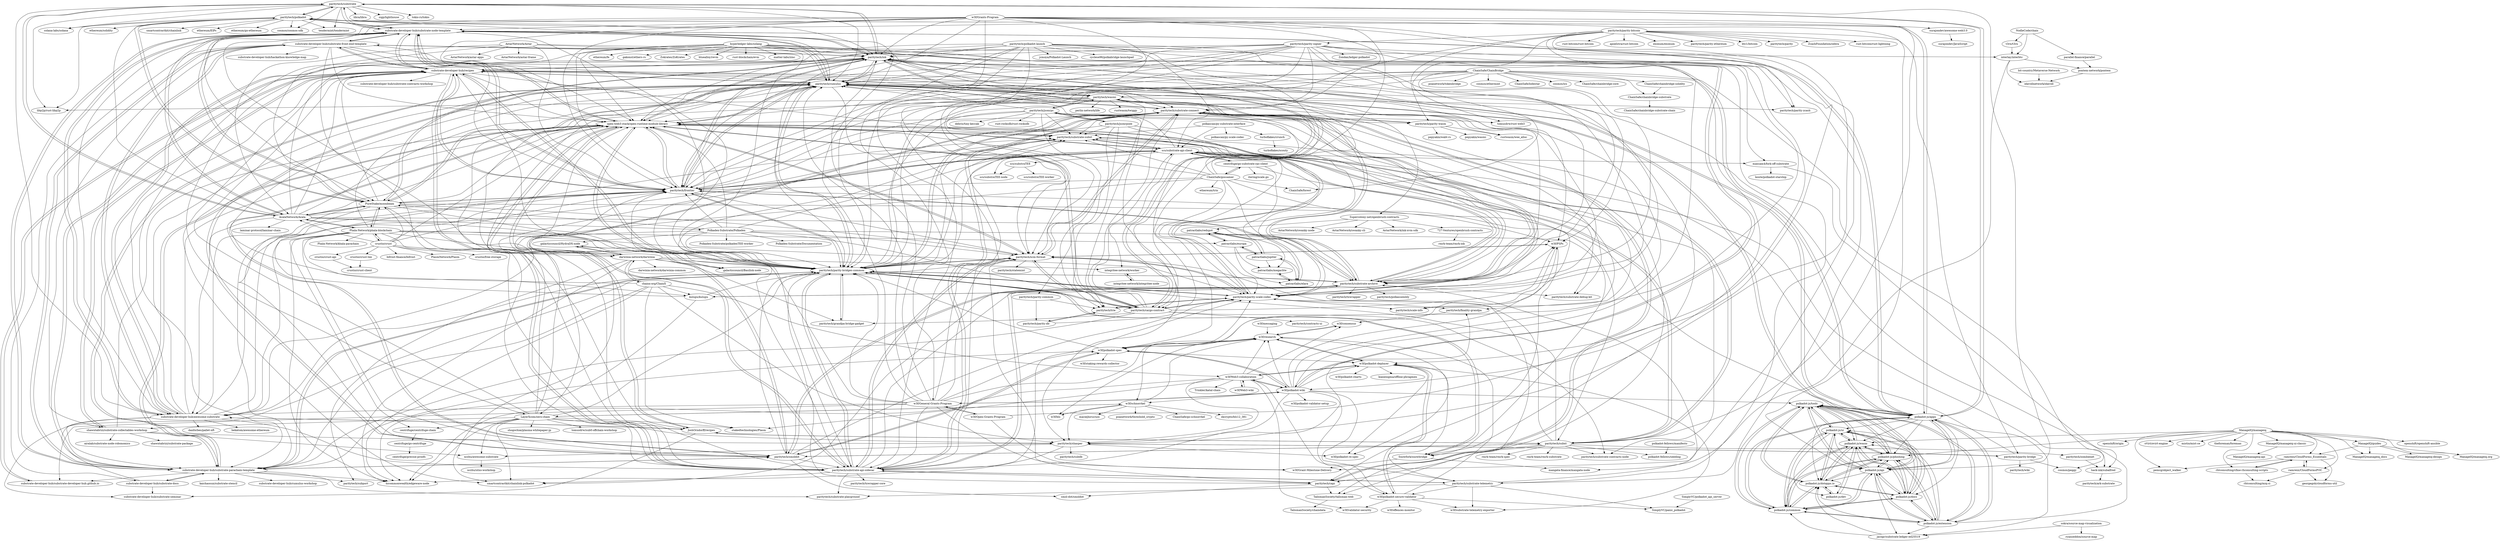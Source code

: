 digraph G {
"paritytech/substrate" -> "paritytech/polkadot"
"paritytech/substrate" -> "substrate-developer-hub/substrate-node-template"
"paritytech/substrate" -> "paritytech/ink"
"paritytech/substrate" -> "polkadot-js/apps"
"paritytech/substrate" -> "paritytech/cumulus"
"paritytech/substrate" -> "libp2p/rust-libp2p" ["e"=1]
"paritytech/substrate" -> "solana-labs/solana" ["e"=1]
"paritytech/substrate" -> "cosmos/cosmos-sdk" ["e"=1]
"paritytech/substrate" -> "tendermint/tendermint" ["e"=1]
"paritytech/substrate" -> "polkadot-js/api"
"paritytech/substrate" -> "substrate-developer-hub/awesome-substrate"
"paritytech/substrate" -> "libra/libra" ["e"=1]
"paritytech/substrate" -> "sigp/lighthouse" ["e"=1]
"paritytech/substrate" -> "tokio-rs/tokio" ["e"=1]
"paritytech/substrate" -> "AcalaNetwork/Acala"
"parallel-finance/parallel" -> "pontem-network/pontem"
"crustio/crust" -> "crustio/free-storage"
"crustio/crust" -> "crustio/crust-tee"
"crustio/crust" -> "Phala-Network/phala-blockchain"
"crustio/crust" -> "crustio/crust-api"
"crustio/crust" -> "PureStake/moonbeam"
"crustio/crust" -> "bifrost-finance/bifrost" ["e"=1]
"crustio/crust" -> "paritytech/frontier"
"crustio/crust" -> "open-web3-stack/open-runtime-module-library"
"crustio/crust" -> "darwinia-network/darwinia"
"crustio/crust" -> "PlasmNetwork/Plasm"
"crustio/crust" -> "AcalaNetwork/Acala"
"hyperledger-labs/solang" -> "rust-blockchain/evm" ["e"=1]
"hyperledger-labs/solang" -> "paritytech/frontier"
"hyperledger-labs/solang" -> "paritytech/cumulus"
"hyperledger-labs/solang" -> "paritytech/ink"
"hyperledger-labs/solang" -> "paritytech/parity-bridges-common"
"hyperledger-labs/solang" -> "LayerXcom/zero-chain"
"hyperledger-labs/solang" -> "matter-labs/zinc" ["e"=1]
"hyperledger-labs/solang" -> "ethereum/fe" ["e"=1]
"hyperledger-labs/solang" -> "paritytech/substrate-archive"
"hyperledger-labs/solang" -> "gakonst/ethers-rs" ["e"=1]
"hyperledger-labs/solang" -> "Zokrates/ZoKrates" ["e"=1]
"hyperledger-labs/solang" -> "bluealloy/revm" ["e"=1]
"hyperledger-labs/solang" -> "paritytech/parity-scale-codec"
"hyperledger-labs/solang" -> "open-web3-stack/open-runtime-module-library"
"hyperledger-labs/solang" -> "paritytech/wasmi"
"paritytech/wasmi" -> "paritytech/parity-wasm"
"paritytech/wasmi" -> "paritytech/ink"
"paritytech/wasmi" -> "paritytech/cumulus"
"paritytech/wasmi" -> "paritytech/jsonrpc"
"paritytech/wasmi" -> "paritytech/parity-zcash"
"paritytech/wasmi" -> "paritytech/parity-scale-codec"
"paritytech/wasmi" -> "rustwasm/wee_alloc" ["e"=1]
"paritytech/wasmi" -> "perlin-network/life" ["e"=1]
"paritytech/wasmi" -> "paritytech/substrate-archive"
"paritytech/wasmi" -> "rustwasm/twiggy" ["e"=1]
"paritytech/wasmi" -> "paritytech/frontier"
"paritytech/wasmi" -> "libp2p/rust-libp2p" ["e"=1]
"paritytech/wasmi" -> "paritytech/parity-bridges-common"
"paritytech/wasmi" -> "paritytech/trie"
"paritytech/wasmi" -> "LayerXcom/zero-chain"
"ManageIQ/manageiq" -> "ramrexx/CloudForms_Essentials"
"ManageIQ/manageiq" -> "rhtconsulting/cfme-rhconsulting-scripts"
"ManageIQ/manageiq" -> "ManageIQ/manageiq-ui-classic"
"ManageIQ/manageiq" -> "ManageIQ/guides"
"ManageIQ/manageiq" -> "polkadot-js/wasm"
"ManageIQ/manageiq" -> "ramrexx/CloudFormsPOC"
"ManageIQ/manageiq" -> "ManageIQ/manageiq_docs"
"ManageIQ/manageiq" -> "polkadot-js/phishing"
"ManageIQ/manageiq" -> "openshift/openshift-ansible" ["e"=1]
"ManageIQ/manageiq" -> "ManageIQ/manageiq.org"
"ManageIQ/manageiq" -> "openshift/origin" ["e"=1]
"ManageIQ/manageiq" -> "oVirt/ovirt-engine" ["e"=1]
"ManageIQ/manageiq" -> "mistio/mist-ce" ["e"=1]
"ManageIQ/manageiq" -> "theforeman/foreman" ["e"=1]
"ManageIQ/manageiq" -> "pemcg/object_walker"
"ramrexx/CloudForms_Essentials" -> "rhtconsulting/cfme-rhconsulting-scripts"
"ramrexx/CloudForms_Essentials" -> "ramrexx/CloudFormsPOC"
"ramrexx/CloudForms_Essentials" -> "georgegoh/cloudforms-util"
"ramrexx/CloudForms_Essentials" -> "pemcg/object_walker"
"rhtconsulting/cfme-rhconsulting-scripts" -> "ramrexx/CloudForms_Essentials"
"rhtconsulting/cfme-rhconsulting-scripts" -> "rhtconsulting/miq-ci"
"paritytech/polkadot" -> "paritytech/substrate"
"paritytech/polkadot" -> "solana-labs/solana" ["e"=1]
"paritytech/polkadot" -> "cosmos/cosmos-sdk" ["e"=1]
"paritytech/polkadot" -> "polkadot-js/apps"
"paritytech/polkadot" -> "paritytech/cumulus"
"paritytech/polkadot" -> "paritytech/ink"
"paritytech/polkadot" -> "substrate-developer-hub/substrate-node-template"
"paritytech/polkadot" -> "tendermint/tendermint" ["e"=1]
"paritytech/polkadot" -> "smartcontractkit/chainlink" ["e"=1]
"paritytech/polkadot" -> "PureStake/moonbeam"
"paritytech/polkadot" -> "polkadot-js/api"
"paritytech/polkadot" -> "ethereum/EIPs" ["e"=1]
"paritytech/polkadot" -> "ethereum/go-ethereum" ["e"=1]
"paritytech/polkadot" -> "libp2p/rust-libp2p" ["e"=1]
"paritytech/polkadot" -> "ethereum/solidity" ["e"=1]
"paritytech/parity-common" -> "paritytech/trie"
"paritytech/parity-common" -> "paritytech/parity-db"
"galacticcouncil/HydraDX-node" -> "galacticcouncil/Basilisk-node"
"galacticcouncil/HydraDX-node" -> "darwinia-network/darwinia"
"maxsam4/fork-off-substrate" -> "hack-ink/subalfred"
"maxsam4/fork-off-substrate" -> "koute/polkadot-starship"
"open-web3-stack/open-runtime-module-library" -> "paritytech/frontier"
"open-web3-stack/open-runtime-module-library" -> "paritytech/parity-bridges-common"
"open-web3-stack/open-runtime-module-library" -> "substrate-developer-hub/substrate-parachain-template"
"open-web3-stack/open-runtime-module-library" -> "scs/substrate-api-client"
"open-web3-stack/open-runtime-module-library" -> "paritytech/cumulus"
"open-web3-stack/open-runtime-module-library" -> "paritytech/smoldot"
"open-web3-stack/open-runtime-module-library" -> "paritytech/subxt"
"open-web3-stack/open-runtime-module-library" -> "paritytech/xcm-format"
"open-web3-stack/open-runtime-module-library" -> "paritytech/parity-scale-codec"
"open-web3-stack/open-runtime-module-library" -> "paritytech/ink"
"open-web3-stack/open-runtime-module-library" -> "paritytech/substrate-api-sidecar"
"open-web3-stack/open-runtime-module-library" -> "substrate-developer-hub/substrate-node-template"
"open-web3-stack/open-runtime-module-library" -> "JoshOrndorff/recipes"
"open-web3-stack/open-runtime-module-library" -> "paritytech/cargo-contract"
"open-web3-stack/open-runtime-module-library" -> "paritytech/substrate-subxt"
"paritytech/frontier" -> "open-web3-stack/open-runtime-module-library"
"paritytech/frontier" -> "paritytech/parity-bridges-common"
"paritytech/frontier" -> "paritytech/cumulus"
"paritytech/frontier" -> "paritytech/ink"
"paritytech/frontier" -> "PureStake/moonbeam"
"paritytech/frontier" -> "paritytech/substrate-archive"
"paritytech/frontier" -> "paritytech/substrate-subxt"
"paritytech/frontier" -> "scs/substrate-api-client"
"paritytech/frontier" -> "substrate-developer-hub/substrate-parachain-template"
"paritytech/frontier" -> "paritytech/substrate-connect"
"paritytech/frontier" -> "substrate-developer-hub/substrate-node-template"
"paritytech/frontier" -> "paritytech/xcm-format"
"paritytech/frontier" -> "w3f/PSPs"
"paritytech/frontier" -> "substrate-developer-hub/recipes"
"paritytech/frontier" -> "paritytech/substrate-api-sidecar"
"paritytech/polkadot-launch" -> "jcmoya/Polkadot-Launch"
"paritytech/polkadot-launch" -> "cyclese96/polkabridge-launchpad"
"paritytech/polkadot-launch" -> "paritytech/xcm-format"
"paritytech/polkadot-launch" -> "open-web3-stack/open-runtime-module-library"
"paritytech/polkadot-launch" -> "paritytech/parity-bridges-common"
"paritytech/polkadot-launch" -> "paritytech/cumulus"
"paritytech/polkadot-launch" -> "paritytech/substrate-archive"
"paritytech/polkadot-launch" -> "substrate-developer-hub/substrate-parachain-template"
"paritytech/polkadot-launch" -> "paritytech/ink"
"paritytech/polkadot-launch" -> "scs/substrate-api-client"
"paritytech/polkadot-launch" -> "paritytech/cargo-contract"
"paritytech/polkadot-launch" -> "maxsam4/fork-off-substrate"
"paritytech/polkadot-launch" -> "paritytech/substrate-api-sidecar"
"paritytech/polkadot-launch" -> "paritytech/frontier"
"paritytech/polkadot-launch" -> "w3f/PSPs"
"paritytech/xcm-format" -> "paritytech/parity-bridges-common"
"paritytech/xcm-format" -> "w3f/PSPs"
"paritytech/xcm-format" -> "paritytech/statemint"
"paritytech/xcm-format" -> "paritytech/cargo-contract"
"paritytech/xcm-format" -> "paritytech/substrate-api-sidecar"
"paritytech/xcm-format" -> "paritytech/capi"
"paritytech/xcm-format" -> "paritytech/substrate-connect"
"paritytech/xcm-format" -> "paritytech/parity-scale-codec"
"paritytech/xcm-format" -> "TalismanSociety/talisman-web"
"paritytech/xcm-format" -> "open-web3-stack/open-runtime-module-library"
"substrate-developer-hub/substrate-node-template" -> "substrate-developer-hub/substrate-front-end-template"
"substrate-developer-hub/substrate-node-template" -> "substrate-developer-hub/substrate-parachain-template"
"substrate-developer-hub/substrate-node-template" -> "paritytech/cumulus"
"substrate-developer-hub/substrate-node-template" -> "open-web3-stack/open-runtime-module-library"
"substrate-developer-hub/substrate-node-template" -> "paritytech/ink"
"substrate-developer-hub/substrate-node-template" -> "substrate-developer-hub/awesome-substrate"
"substrate-developer-hub/substrate-node-template" -> "paritytech/substrate"
"substrate-developer-hub/substrate-node-template" -> "paritytech/frontier"
"substrate-developer-hub/substrate-node-template" -> "substrate-developer-hub/recipes"
"substrate-developer-hub/substrate-node-template" -> "JoshOrndorff/recipes"
"substrate-developer-hub/substrate-node-template" -> "PureStake/moonbeam"
"substrate-developer-hub/substrate-node-template" -> "paritytech/polkadot"
"substrate-developer-hub/substrate-node-template" -> "polkadot-js/apps"
"substrate-developer-hub/substrate-node-template" -> "paritytech/parity-bridges-common"
"substrate-developer-hub/substrate-node-template" -> "AcalaNetwork/Acala"
"substrate-developer-hub/substrate-parachain-template" -> "paritytech/parity-bridges-common"
"substrate-developer-hub/substrate-parachain-template" -> "substrate-developer-hub/cumulus-workshop"
"substrate-developer-hub/substrate-parachain-template" -> "open-web3-stack/open-runtime-module-library"
"substrate-developer-hub/substrate-parachain-template" -> "paritytech/cumulus"
"substrate-developer-hub/substrate-parachain-template" -> "paritytech/subport"
"substrate-developer-hub/substrate-parachain-template" -> "substrate-developer-hub/substrate-node-template"
"substrate-developer-hub/substrate-parachain-template" -> "kaichaosun/substrate-stencil"
"substrate-developer-hub/substrate-parachain-template" -> "substrate-developer-hub/substrate-docs"
"substrate-developer-hub/substrate-parachain-template" -> "substrate-developer-hub/substrate-front-end-template"
"substrate-developer-hub/substrate-parachain-template" -> "substrate-developer-hub/recipes"
"substrate-developer-hub/substrate-parachain-template" -> "substrate-developer-hub/substrate-developer-hub.github.io"
"substrate-developer-hub/substrate-parachain-template" -> "paritytech/smoldot"
"substrate-developer-hub/substrate-parachain-template" -> "hicommonwealth/edgeware-node"
"substrate-developer-hub/substrate-parachain-template" -> "paritytech/substrate-playground"
"TalismanSociety/talisman-web" -> "TalismanSociety/chaindata"
"w3f/General-Grants-Program" -> "w3f/Open-Grants-Program"
"w3f/General-Grants-Program" -> "paritytech/cumulus"
"w3f/General-Grants-Program" -> "substrate-developer-hub/substrate-developer-hub.github.io"
"w3f/General-Grants-Program" -> "w3f/polkadot-wiki"
"w3f/General-Grants-Program" -> "paritytech/ink"
"w3f/General-Grants-Program" -> "substrate-developer-hub/recipes"
"w3f/General-Grants-Program" -> "w3f/Grant-Milestone-Delivery"
"w3f/General-Grants-Program" -> "substrate-developer-hub/substrate-node-template"
"w3f/General-Grants-Program" -> "paritytech/substrate-subxt"
"w3f/General-Grants-Program" -> "paritytech/parity-bridges-common"
"w3f/General-Grants-Program" -> "substrate-developer-hub/awesome-substrate"
"w3f/General-Grants-Program" -> "paritytech/xcm-format"
"w3f/General-Grants-Program" -> "paritytech/substrate-api-sidecar"
"w3f/General-Grants-Program" -> "w3f/research"
"w3f/General-Grants-Program" -> "w3f/polkadot-spec"
"paritytech/ink" -> "paritytech/cumulus"
"paritytech/ink" -> "paritytech/frontier"
"paritytech/ink" -> "paritytech/cargo-contract"
"paritytech/ink" -> "paritytech/wasmi"
"paritytech/ink" -> "open-web3-stack/open-runtime-module-library"
"paritytech/ink" -> "substrate-developer-hub/substrate-node-template"
"paritytech/ink" -> "substrate-developer-hub/awesome-substrate"
"paritytech/ink" -> "paritytech/substrate"
"paritytech/ink" -> "PureStake/moonbeam"
"paritytech/ink" -> "paritytech/parity-scale-codec"
"paritytech/ink" -> "paritytech/parity-bridges-common"
"paritytech/ink" -> "paritytech/substrate-connect"
"paritytech/ink" -> "Supercolony-net/openbrush-contracts"
"paritytech/ink" -> "substrate-developer-hub/recipes"
"paritytech/ink" -> "polkadot-js/apps"
"paritytech/parity-wasm" -> "paritytech/wasmi"
"paritytech/parity-wasm" -> "pepyakin/wasmi"
"paritytech/parity-wasm" -> "pepyakin/wabt-rs"
"paritytech/parity-wasm" -> "rustwasm/wee_alloc" ["e"=1]
"polkadot-js/api" -> "polkadot-js/apps"
"polkadot-js/api" -> "polkadot-js/extension"
"polkadot-js/api" -> "polkadot-js/common"
"polkadot-js/api" -> "polkadot-js/tools"
"polkadot-js/api" -> "polkadot-js/phishing"
"polkadot-js/api" -> "polkadot-js/docs"
"polkadot-js/api" -> "jacogr/substrate-ledger-ed25519"
"polkadot-js/api" -> "polkadot-js/dotapps.io"
"polkadot-js/api" -> "paritytech/cumulus"
"polkadot-js/api" -> "polkadot-js/wasm"
"polkadot-js/api" -> "polkadot-js/ui"
"polkadot-js/apps" -> "polkadot-js/api"
"polkadot-js/apps" -> "polkadot-js/extension"
"polkadot-js/apps" -> "polkadot-js/common"
"polkadot-js/apps" -> "polkadot-js/tools"
"polkadot-js/apps" -> "polkadot-js/phishing"
"polkadot-js/apps" -> "jacogr/substrate-ledger-ed25519"
"polkadot-js/apps" -> "polkadot-js/docs"
"polkadot-js/apps" -> "paritytech/cumulus"
"polkadot-js/apps" -> "polkadot-js/dotapps.io"
"polkadot-js/apps" -> "paritytech/substrate"
"polkadot-js/apps" -> "paritytech/polkadot"
"polkadot-js/apps" -> "paritytech/ink"
"polkadot-js/apps" -> "substrate-developer-hub/substrate-node-template"
"polkadot-js/apps" -> "polkadot-js/wasm"
"polkadot-js/apps" -> "polkadot-js/ui"
"polkadot-js/extension" -> "polkadot-js/api"
"polkadot-js/extension" -> "polkadot-js/apps"
"polkadot-js/extension" -> "polkadot-js/common"
"polkadot-js/extension" -> "polkadot-js/tools"
"polkadot-js/extension" -> "polkadot-js/phishing"
"polkadot-js/extension" -> "polkadot-js/docs"
"polkadot-js/extension" -> "polkadot-js/dotapps.io"
"polkadot-js/extension" -> "polkadot-js/wasm"
"polkadot-js/extension" -> "polkadot-js/ui"
"polkadot-js/extension" -> "jacogr/substrate-ledger-ed25519"
"polkadot-js/extension" -> "paritytech/cumulus"
"paritytech/parity-signer" -> "paritytech/cumulus"
"paritytech/parity-signer" -> "paritytech/parity-zcash"
"paritytech/parity-signer" -> "paritytech/parity-bridges-common"
"paritytech/parity-signer" -> "paritytech/substrate-connect"
"paritytech/parity-signer" -> "open-web3-stack/open-runtime-module-library"
"paritytech/parity-signer" -> "paritytech/substrate-archive"
"paritytech/parity-signer" -> "paritytech/substrate-api-sidecar"
"paritytech/parity-signer" -> "paritytech/frontier"
"paritytech/parity-signer" -> "w3f/polkadot-deployer"
"paritytech/parity-signer" -> "paritytech/ink"
"paritytech/parity-signer" -> "paritytech/substrate-telemetry"
"paritytech/parity-signer" -> "w3f/polkadot-spec"
"paritytech/parity-signer" -> "Zondax/ledger-polkadot"
"paritytech/parity-signer" -> "paritytech/xcm-format"
"paritytech/parity-signer" -> "substrate-developer-hub/recipes"
"JoshOrndorff/recipes" -> "paritytech/subxt"
"JoshOrndorff/recipes" -> "open-web3-stack/open-runtime-module-library"
"JoshOrndorff/recipes" -> "substrate-developer-hub/substrate-seminar"
"JoshOrndorff/recipes" -> "substrate-developer-hub/awesome-substrate"
"darwinia-network/darwinia" -> "galacticcouncil/HydraDX-node"
"darwinia-network/darwinia" -> "paritytech/frontier"
"darwinia-network/darwinia" -> "open-web3-stack/open-runtime-module-library"
"darwinia-network/darwinia" -> "hicommonwealth/edgeware-node"
"darwinia-network/darwinia" -> "darwinia-network/darwinia-common"
"darwinia-network/darwinia" -> "chainx-org/ChainX"
"darwinia-network/darwinia" -> "paritytech/grandpa-bridge-gadget"
"darwinia-network/darwinia" -> "paritytech/parity-bridges-common"
"darwinia-network/darwinia" -> "integritee-network/worker"
"darwinia-network/darwinia" -> "galacticcouncil/Basilisk-node"
"darwinia-network/darwinia" -> "paritytech/subport"
"paritytech/jsonrpsee" -> "paritytech/jsonrpc"
"paritytech/jsonrpsee" -> "paritytech/parity-bridges-common"
"paritytech/jsonrpsee" -> "paritytech/substrate-archive"
"paritytech/jsonrpsee" -> "paritytech/trie"
"paritytech/jsonrpsee" -> "paritytech/substrate-subxt"
"paritytech/jsonrpsee" -> "paritytech/parity-scale-codec"
"paritytech/jsonrpsee" -> "paritytech/parity-common"
"w3f/Grants-Program" -> "w3f/Grant-Milestone-Delivery"
"w3f/Grants-Program" -> "substrate-developer-hub/awesome-substrate"
"w3f/Grants-Program" -> "paritytech/ink"
"w3f/Grants-Program" -> "open-web3-stack/open-runtime-module-library"
"w3f/Grants-Program" -> "substrate-developer-hub/substrate-node-template"
"w3f/Grants-Program" -> "w3f/General-Grants-Program"
"w3f/Grants-Program" -> "paritytech/cumulus"
"w3f/Grants-Program" -> "paritytech/substrate-connect"
"w3f/Grants-Program" -> "PureStake/moonbeam"
"w3f/Grants-Program" -> "paritytech/xcm-format"
"w3f/Grants-Program" -> "paritytech/subxt"
"w3f/Grants-Program" -> "paritytech/frontier"
"w3f/Grants-Program" -> "paritytech/cargo-contract"
"w3f/Grants-Program" -> "w3f/polkadot-wiki"
"w3f/Grants-Program" -> "surajondev/awesome-web3.0"
"substrate-developer-hub/awesome-substrate" -> "paritytech/ink"
"substrate-developer-hub/awesome-substrate" -> "JoshOrndorff/recipes"
"substrate-developer-hub/awesome-substrate" -> "substrate-developer-hub/substrate-front-end-template"
"substrate-developer-hub/awesome-substrate" -> "open-web3-stack/open-runtime-module-library"
"substrate-developer-hub/awesome-substrate" -> "substrate-developer-hub/substrate-node-template"
"substrate-developer-hub/awesome-substrate" -> "paritytech/cumulus"
"substrate-developer-hub/awesome-substrate" -> "substrate-developer-hub/substrate-parachain-template"
"substrate-developer-hub/awesome-substrate" -> "bekatom/awesome-ethereum" ["e"=1]
"substrate-developer-hub/awesome-substrate" -> "substrate-developer-hub/recipes"
"substrate-developer-hub/awesome-substrate" -> "paritytech/parity-bridges-common"
"substrate-developer-hub/awesome-substrate" -> "paritytech/frontier"
"substrate-developer-hub/awesome-substrate" -> "paritytech/substrate-api-sidecar"
"substrate-developer-hub/awesome-substrate" -> "scs/substrate-api-client"
"substrate-developer-hub/awesome-substrate" -> "substrate-developer-hub/substrate-seminar"
"substrate-developer-hub/awesome-substrate" -> "danforbes/pallet-nft"
"paritytech/parity-bitcoin" -> "rust-bitcoin/rust-bitcoin" ["e"=1]
"paritytech/parity-bitcoin" -> "paritytech/parity-zcash"
"paritytech/parity-bitcoin" -> "apoelstra/rust-bitcoin"
"paritytech/parity-bitcoin" -> "exonum/exonum" ["e"=1]
"paritytech/parity-bitcoin" -> "paritytech/parity-ethereum" ["e"=1]
"paritytech/parity-bitcoin" -> "paritytech/parity-wasm"
"paritytech/parity-bitcoin" -> "paritytech/parity-bridge"
"paritytech/parity-bitcoin" -> "btc1/bitcoin" ["e"=1]
"paritytech/parity-bitcoin" -> "tomusdrw/rust-web3" ["e"=1]
"paritytech/parity-bitcoin" -> "paritytech/wasmi"
"paritytech/parity-bitcoin" -> "paritytech/parity" ["e"=1]
"paritytech/parity-bitcoin" -> "ZcashFoundation/zebra" ["e"=1]
"paritytech/parity-bitcoin" -> "paritytech/shasper"
"paritytech/parity-bitcoin" -> "rust-bitcoin/rust-lightning" ["e"=1]
"paritytech/parity-bitcoin" -> "paritytech/parity-signer"
"shawntabrizi/substrate-collectables-workshop" -> "shawntabrizi/substrate-package"
"shawntabrizi/substrate-collectables-workshop" -> "nczhu/awesome-substrate"
"shawntabrizi/substrate-collectables-workshop" -> "airalab/substrate-node-robonomics"
"shawntabrizi/substrate-collectables-workshop" -> "substrate-developer-hub/recipes"
"shawntabrizi/substrate-collectables-workshop" -> "paritytech/shasper"
"shawntabrizi/substrate-collectables-workshop" -> "open-web3-stack/open-runtime-module-library"
"paritytech/cumulus" -> "paritytech/ink"
"paritytech/cumulus" -> "paritytech/parity-bridges-common"
"paritytech/cumulus" -> "paritytech/frontier"
"paritytech/cumulus" -> "open-web3-stack/open-runtime-module-library"
"paritytech/cumulus" -> "substrate-developer-hub/substrate-parachain-template"
"paritytech/cumulus" -> "substrate-developer-hub/recipes"
"paritytech/cumulus" -> "substrate-developer-hub/substrate-node-template"
"paritytech/cumulus" -> "paritytech/substrate-connect"
"paritytech/cumulus" -> "paritytech/wasmi"
"paritytech/cumulus" -> "polkadot-js/apps"
"paritytech/cumulus" -> "polkadot-js/api"
"paritytech/cumulus" -> "paritytech/substrate-archive"
"paritytech/cumulus" -> "paritytech/xcm-format"
"paritytech/cumulus" -> "PureStake/moonbeam"
"paritytech/cumulus" -> "paritytech/smoldot"
"AcalaNetwork/Acala" -> "PureStake/moonbeam"
"AcalaNetwork/Acala" -> "paritytech/cumulus"
"AcalaNetwork/Acala" -> "open-web3-stack/open-runtime-module-library"
"AcalaNetwork/Acala" -> "paritytech/parity-bridges-common"
"AcalaNetwork/Acala" -> "paritytech/frontier"
"AcalaNetwork/Acala" -> "paritytech/ink"
"AcalaNetwork/Acala" -> "substrate-developer-hub/substrate-node-template"
"AcalaNetwork/Acala" -> "paritytech/substrate"
"AcalaNetwork/Acala" -> "paritytech/polkadot"
"AcalaNetwork/Acala" -> "substrate-developer-hub/awesome-substrate"
"AcalaNetwork/Acala" -> "Phala-Network/phala-blockchain"
"AcalaNetwork/Acala" -> "substrate-developer-hub/recipes"
"AcalaNetwork/Acala" -> "laminar-protocol/laminar-chain"
"AcalaNetwork/Acala" -> "Polkadex-Substrate/Polkadex"
"AcalaNetwork/Acala" -> "paritytech/substrate-archive"
"ChainSafe/ChainBridge" -> "ChainSafe/chainbridge-solidity"
"ChainSafe/ChainBridge" -> "paritytech/parity-bridges-common"
"ChainSafe/ChainBridge" -> "ChainSafe/chainbridge-core"
"ChainSafe/ChainBridge" -> "poanetwork/tokenbridge" ["e"=1]
"ChainSafe/ChainBridge" -> "open-web3-stack/open-runtime-module-library"
"ChainSafe/ChainBridge" -> "paritytech/frontier"
"ChainSafe/ChainBridge" -> "cosmos/ethermint" ["e"=1]
"ChainSafe/ChainBridge" -> "ChainSafe/chainbridge-substrate"
"ChainSafe/ChainBridge" -> "ChainSafe/forest" ["e"=1]
"ChainSafe/ChainBridge" -> "paritytech/cumulus"
"ChainSafe/ChainBridge" -> "paritytech/substrate-subxt"
"ChainSafe/ChainBridge" -> "ChainSafe/lodestar" ["e"=1]
"ChainSafe/ChainBridge" -> "Snowfork/snowbridge"
"ChainSafe/ChainBridge" -> "cosmos/ics" ["e"=1]
"ChainSafe/ChainBridge" -> "cosmos/peggy" ["e"=1]
"polkadot-fellows/manifesto" -> "polkadot-fellows/seeding"
"paritytech/shasper" -> "paritytech/parity-bridge"
"paritytech/shasper" -> "nczhu/awesome-substrate"
"paritytech/shasper" -> "w3f/polkadot-re-spec"
"paritytech/shasper" -> "paritytech/subdb"
"paritytech/shasper" -> "hicommonwealth/edgeware-node"
"paritytech/shasper" -> "paritytech/finality-grandpa"
"surajondev/awesome-web3.0" -> "surajondev/JavaScript"
"paritytech/cargo-contract" -> "paritytech/xcm-format"
"paritytech/cargo-contract" -> "paritytech/parity-scale-codec"
"paritytech/cargo-contract" -> "paritytech/substrate-contracts-node"
"paritytech/cargo-contract" -> "paritytech/ink"
"paritytech/cargo-contract" -> "paritytech/parity-bridges-common"
"paritytech/cargo-contract" -> "open-web3-stack/open-runtime-module-library"
"paritytech/cargo-contract" -> "paritytech/substrate-connect"
"paritytech/cargo-contract" -> "w3f/PSPs"
"paritytech/cargo-contract" -> "paritytech/grandpa-bridge-gadget"
"paritytech/cargo-contract" -> "scs/substrate-api-client"
"paritytech/cargo-contract" -> "substrate-developer-hub/substrate-parachain-template"
"paritytech/cargo-contract" -> "paritytech/contracts-ui"
"paritytech/smoldot" -> "paritytech/substrate-connect"
"paritytech/smoldot" -> "open-web3-stack/open-runtime-module-library"
"paritytech/smoldot" -> "smol-dot/smoldot"
"paritytech/smoldot" -> "paritytech/substrate-archive"
"paritytech/smoldot" -> "substrate-developer-hub/substrate-parachain-template"
"paritytech/smoldot" -> "paritytech/cumulus"
"paritytech/smoldot" -> "paritytech/subxt"
"paritytech/smoldot" -> "paritytech/parity-bridges-common"
"paritytech/smoldot" -> "paritytech/substrate-api-sidecar"
"paritytech/smoldot" -> "w3f/polkadot-spec"
"paritytech/smoldot" -> "paritytech/parity-scale-codec"
"substrate-developer-hub/substrate-front-end-template" -> "substrate-developer-hub/substrate-node-template"
"substrate-developer-hub/substrate-front-end-template" -> "substrate-developer-hub/substrate-parachain-template"
"substrate-developer-hub/substrate-front-end-template" -> "substrate-developer-hub/awesome-substrate"
"substrate-developer-hub/substrate-front-end-template" -> "open-web3-stack/open-runtime-module-library"
"substrate-developer-hub/substrate-front-end-template" -> "substrate-developer-hub/recipes"
"substrate-developer-hub/substrate-front-end-template" -> "paritytech/frontier"
"substrate-developer-hub/substrate-front-end-template" -> "paritytech/substrate-api-sidecar"
"substrate-developer-hub/substrate-front-end-template" -> "shawntabrizi/substrate-collectables-workshop"
"substrate-developer-hub/substrate-front-end-template" -> "paritytech/substrate-telemetry"
"substrate-developer-hub/substrate-front-end-template" -> "paritytech/cumulus"
"substrate-developer-hub/substrate-front-end-template" -> "w3f/polkadot-wiki"
"substrate-developer-hub/substrate-front-end-template" -> "substrate-developer-hub/substrate-docs"
"substrate-developer-hub/substrate-front-end-template" -> "substrate-developer-hub/hackathon-knowledge-map"
"substrate-developer-hub/substrate-front-end-template" -> "paritytech/parity-bridges-common"
"substrate-developer-hub/substrate-front-end-template" -> "paritytech/ink"
"paritytech/substrate-connect" -> "paritytech/smoldot"
"paritytech/substrate-connect" -> "paritytech/capi"
"paritytech/substrate-connect" -> "paritytech/parity-bridges-common"
"paritytech/substrate-connect" -> "paritytech/substrate-archive"
"paritytech/substrate-connect" -> "paritytech/xcm-format"
"paritytech/substrate-connect" -> "paritytech/substrate-api-sidecar"
"paritytech/substrate-connect" -> "TalismanSociety/talisman-web"
"paritytech/substrate-connect" -> "paritytech/substrate-subxt"
"paritytech/substrate-connect" -> "paritytech/substrate-debug-kit"
"paritytech/substrate-connect" -> "paritytech/parity-scale-codec"
"paritytech/substrate-connect" -> "paritytech/cumulus"
"paritytech/substrate-connect" -> "paritytech/scale-info"
"paritytech/substrate-connect" -> "open-web3-stack/open-runtime-module-library"
"w3f/polkadot-spec" -> "w3f/research"
"w3f/polkadot-spec" -> "w3f/polkadot-deployer"
"w3f/polkadot-spec" -> "w3f/polkadot-wiki"
"w3f/polkadot-spec" -> "paritytech/parity-scale-codec"
"w3f/polkadot-spec" -> "paritytech/parity-bridges-common"
"w3f/polkadot-spec" -> "w3f/staking-rewards-collector"
"w3f/polkadot-spec" -> "paritytech/smoldot"
"w3f/polkadot-spec" -> "substrate-developer-hub/substrate-parachain-template"
"PureStake/moonbeam" -> "AcalaNetwork/Acala"
"PureStake/moonbeam" -> "paritytech/frontier"
"PureStake/moonbeam" -> "paritytech/cumulus"
"PureStake/moonbeam" -> "paritytech/ink"
"PureStake/moonbeam" -> "open-web3-stack/open-runtime-module-library"
"PureStake/moonbeam" -> "paritytech/parity-bridges-common"
"PureStake/moonbeam" -> "Phala-Network/phala-blockchain"
"PureStake/moonbeam" -> "substrate-developer-hub/substrate-node-template"
"PureStake/moonbeam" -> "substrate-developer-hub/recipes"
"PureStake/moonbeam" -> "paritytech/substrate-api-sidecar"
"PureStake/moonbeam" -> "substrate-developer-hub/awesome-substrate"
"PureStake/moonbeam" -> "paritytech/xcm-format"
"PureStake/moonbeam" -> "paritytech/polkadot"
"PureStake/moonbeam" -> "polkadot-js/apps"
"PureStake/moonbeam" -> "paritytech/smoldot"
"w3f/PSPs" -> "paritytech/xcm-format"
"w3f/PSPs" -> "paritytech/capi"
"w3f/PSPs" -> "paritytech/scale-info"
"paritytech/parity-bridge" -> "paritytech/shasper"
"paritytech/parity-bridge" -> "cosmos/peggy" ["e"=1]
"paritytech/parity-bridge" -> "paritytech/wiki"
"paritytech/parity-bridge" -> "paritytech/substrate-subxt"
"paritytech/finality-grandpa" -> "w3f/consensus"
"paritytech/zombienet" -> "hack-ink/subalfred"
"pontem-network/pontem" -> "idavollnetwork/idavoll"
"AstarNetwork/Astar" -> "AstarNetwork/astar-apps"
"AstarNetwork/Astar" -> "AstarNetwork/astar-frame"
"AstarNetwork/Astar" -> "PureStake/moonbeam"
"AstarNetwork/Astar" -> "interlay/interbtc"
"AstarNetwork/Astar" -> "paritytech/frontier"
"AstarNetwork/Astar" -> "AcalaNetwork/Acala"
"AstarNetwork/Astar" -> "paritytech/ink"
"NodleCode/chain" -> "parallel-finance/parallel"
"NodleCode/chain" -> "t3rn/t3rn"
"NodleCode/chain" -> "interlay/interbtc"
"Phala-Network/phala-blockchain" -> "kulupu/kulupu"
"Phala-Network/phala-blockchain" -> "PureStake/moonbeam"
"Phala-Network/phala-blockchain" -> "paritytech/cumulus"
"Phala-Network/phala-blockchain" -> "paritytech/parity-bridges-common"
"Phala-Network/phala-blockchain" -> "Phala-Network/khala-parachain"
"Phala-Network/phala-blockchain" -> "darwinia-network/darwinia"
"Phala-Network/phala-blockchain" -> "AcalaNetwork/Acala"
"Phala-Network/phala-blockchain" -> "paritytech/smoldot"
"Phala-Network/phala-blockchain" -> "patractlabs/europa"
"Phala-Network/phala-blockchain" -> "centrifuge/centrifuge-chain"
"Phala-Network/phala-blockchain" -> "hicommonwealth/edgeware-node"
"Phala-Network/phala-blockchain" -> "paritytech/parity-scale-codec"
"Phala-Network/phala-blockchain" -> "substrate-developer-hub/awesome-substrate"
"Phala-Network/phala-blockchain" -> "crustio/crust"
"Phala-Network/phala-blockchain" -> "paritytech/substrate-api-sidecar"
"centrifuge/go-substrate-rpc-client" -> "scs/substrate-api-client"
"centrifuge/go-substrate-rpc-client" -> "itering/scale.go"
"centrifuge/go-substrate-rpc-client" -> "paritytech/subxt"
"centrifuge/go-substrate-rpc-client" -> "ChainSafe/gossamer"
"centrifuge/go-substrate-rpc-client" -> "paritytech/parity-scale-codec"
"chainx-org/ChainX" -> "darwinia-network/darwinia"
"chainx-org/ChainX" -> "w3f/Web3-collaboration"
"chainx-org/ChainX" -> "paritytech/shasper"
"chainx-org/ChainX" -> "kulupu/kulupu"
"chainx-org/ChainX" -> "substrate-developer-hub/substrate-parachain-template"
"chainx-org/ChainX" -> "paritytech/cumulus"
"chainx-org/ChainX" -> "hicommonwealth/edgeware-node"
"chainx-org/ChainX" -> "stakedtechnologies/Plasm"
"integritee-network/worker" -> "integritee-network/integritee-node"
"paritytech/subxt" -> "scs/substrate-api-client"
"paritytech/subxt" -> "open-web3-stack/open-runtime-module-library"
"paritytech/subxt" -> "JoshOrndorff/recipes"
"paritytech/subxt" -> "paritytech/zombienet"
"paritytech/subxt" -> "Snowfork/snowbridge"
"paritytech/subxt" -> "paritytech/parity-scale-codec"
"paritytech/subxt" -> "paritytech/capi"
"paritytech/subxt" -> "polkadot-fellows/seeding"
"paritytech/subxt" -> "rmrk-team/rmrk-spec" ["e"=1]
"paritytech/subxt" -> "paritytech/smoldot"
"paritytech/subxt" -> "rmrk-team/rmrk-substrate" ["e"=1]
"paritytech/subxt" -> "paritytech/substrate-contracts-node"
"paritytech/subxt" -> "paritytech/parity-bridges-common"
"scs/substrate-api-client" -> "paritytech/subxt"
"scs/substrate-api-client" -> "paritytech/substrate-subxt"
"scs/substrate-api-client" -> "open-web3-stack/open-runtime-module-library"
"scs/substrate-api-client" -> "centrifuge/go-substrate-rpc-client"
"scs/substrate-api-client" -> "paritytech/substrate-archive"
"scs/substrate-api-client" -> "paritytech/parity-scale-codec"
"scs/substrate-api-client" -> "paritytech/parity-bridges-common"
"scs/substrate-api-client" -> "scs/substraTEE"
"scs/substrate-api-client" -> "maxsam4/fork-off-substrate"
"scs/substrate-api-client" -> "paritytech/substrate-contracts-node"
"scs/substrate-api-client" -> "hack-ink/subalfred"
"scs/substrate-api-client" -> "paritytech/frontier"
"scs/substrate-api-client" -> "scs/substraTEE-node"
"scs/substrate-api-client" -> "paritytech/cumulus"
"scs/substrate-api-client" -> "integritee-network/worker"
"centrifuge/centrifuge-chain" -> "centrifuge/go-centrifuge"
"ChainSafe/gossamer" -> "centrifuge/go-substrate-rpc-client"
"ChainSafe/gossamer" -> "paritytech/substrate-subxt"
"ChainSafe/gossamer" -> "w3f/polkadot-spec"
"ChainSafe/gossamer" -> "paritytech/substrate-archive"
"ChainSafe/gossamer" -> "w3f/schnorrkel"
"ChainSafe/gossamer" -> "ChainSafe/forest" ["e"=1]
"ChainSafe/gossamer" -> "paritytech/cumulus"
"ChainSafe/gossamer" -> "open-web3-stack/open-runtime-module-library"
"ChainSafe/gossamer" -> "substrate-developer-hub/recipes"
"ChainSafe/gossamer" -> "smartcontractkit/chainlink-polkadot"
"ChainSafe/gossamer" -> "ethereum/trin" ["e"=1]
"ChainSafe/gossamer" -> "paritytech/frontier"
"t3rn/t3rn" -> "interlay/interbtc"
"paritytech/jsonrpc" -> "paritytech/jsonrpsee"
"paritytech/jsonrpc" -> "paritytech/wasmi"
"paritytech/jsonrpc" -> "paritytech/trie"
"paritytech/jsonrpc" -> "paritytech/parity-wasm"
"paritytech/jsonrpc" -> "paritytech/substrate-subxt"
"paritytech/jsonrpc" -> "paritytech/cumulus"
"paritytech/jsonrpc" -> "paritytech/shasper"
"paritytech/jsonrpc" -> "debris/tiny-keccak"
"paritytech/jsonrpc" -> "paritytech/frontier"
"paritytech/jsonrpc" -> "paritytech/substrate-archive"
"paritytech/jsonrpc" -> "tomusdrw/rust-web3" ["e"=1]
"paritytech/jsonrpc" -> "paritytech/parity-bridges-common"
"paritytech/jsonrpc" -> "rust-rocksdb/rust-rocksdb" ["e"=1]
"paritytech/jsonrpc" -> "paritytech/finality-grandpa"
"Polkadex-Substrate/Polkadex" -> "open-web3-stack/open-runtime-module-library"
"Polkadex-Substrate/Polkadex" -> "paritytech/parity-bridges-common"
"Polkadex-Substrate/Polkadex" -> "galacticcouncil/HydraDX-node"
"Polkadex-Substrate/Polkadex" -> "paritytech/xcm-format"
"Polkadex-Substrate/Polkadex" -> "Polkadex-Substrate/polkadexTEE-worker"
"Polkadex-Substrate/Polkadex" -> "Polkadex-Substrate/Documentation"
"Polkadex-Substrate/Polkadex" -> "scs/substrate-api-client"
"Polkadex-Substrate/Polkadex" -> "substrate-developer-hub/awesome-substrate"
"Polkadex-Substrate/Polkadex" -> "PureStake/moonbeam"
"Polkadex-Substrate/Polkadex" -> "paritytech/cargo-contract"
"Polkadex-Substrate/Polkadex" -> "paritytech/frontier"
"Polkadex-Substrate/Polkadex" -> "Snowfork/snowbridge"
"paritytech/capi" -> "paritytech/substrate-connect"
"paritytech/capi" -> "TalismanSociety/talisman-web"
"paritytech/capi" -> "smol-dot/smoldot"
"polkascan/py-substrate-interface" -> "polkascan/py-scale-codec"
"polkascan/py-substrate-interface" -> "scs/substrate-api-client"
"polkascan/py-substrate-interface" -> "paritytech/substrate-subxt"
"polkascan/py-substrate-interface" -> "turboflakes/crunch"
"hack-ink/subalfred" -> "paritytech/ark-substrate"
"paritytech/parity-db" -> "paritytech/trie"
"paritytech/parity-db" -> "paritytech/substrate-connect"
"patractlabs/europa" -> "patractlabs/jupiter"
"patractlabs/europa" -> "patractlabs/elara"
"patractlabs/europa" -> "patractlabs/redspot"
"patractlabs/europa" -> "patractlabs/megaclite"
"w3f/schnorrkel" -> "w3f/bls"
"w3f/schnorrkel" -> "poanetwork/threshold_crypto" ["e"=1]
"w3f/schnorrkel" -> "ChainSafe/go-schnorrkel"
"w3f/schnorrkel" -> "w3f/research"
"w3f/schnorrkel" -> "zkcrypto/bls12_381" ["e"=1]
"w3f/schnorrkel" -> "LayerXcom/zero-chain"
"w3f/schnorrkel" -> "maciejhirsz/uos"
"w3f/schnorrkel" -> "paritytech/shasper"
"polkadot-js/tools" -> "polkadot-js/common"
"polkadot-js/tools" -> "polkadot-js/docs"
"polkadot-js/tools" -> "polkadot-js/dotapps.io"
"polkadot-js/tools" -> "polkadot-js/phishing"
"polkadot-js/tools" -> "polkadot-js/extension"
"polkadot-js/tools" -> "polkadot-js/api"
"polkadot-js/tools" -> "polkadot-js/ui"
"polkadot-js/tools" -> "polkadot-js/apps"
"polkadot-js/tools" -> "polkadot-js/wasm"
"w3f/polkadot-secure-validator" -> "w3f/polkadot-deployer"
"w3f/polkadot-secure-validator" -> "w3f/substrate-telemetry-exporter"
"w3f/polkadot-secure-validator" -> "SimplyVC/panic_polkadot"
"w3f/polkadot-secure-validator" -> "w3f/validator-security"
"w3f/polkadot-secure-validator" -> "w3f/research"
"w3f/polkadot-secure-validator" -> "w3f/offences-monitor"
"LayerXcom/zero-chain" -> "stakedtechnologies/Plasm"
"LayerXcom/zero-chain" -> "nczhu/awesome-substrate"
"LayerXcom/zero-chain" -> "w3f/schnorrkel"
"LayerXcom/zero-chain" -> "paritytech/shasper"
"LayerXcom/zero-chain" -> "paritytech/cumulus"
"LayerXcom/zero-chain" -> "hicommonwealth/edgeware-node"
"LayerXcom/zero-chain" -> "paritytech/substrate-subxt"
"LayerXcom/zero-chain" -> "shogochiai/plasma-whitepaper-jp"
"LayerXcom/zero-chain" -> "paritytech/substrate-api-sidecar"
"LayerXcom/zero-chain" -> "paritytech/parity-bridges-common"
"LayerXcom/zero-chain" -> "shawntabrizi/substrate-collectables-workshop"
"LayerXcom/zero-chain" -> "substrate-developer-hub/recipes"
"LayerXcom/zero-chain" -> "centrifuge/centrifuge-chain"
"LayerXcom/zero-chain" -> "tomusdrw/sub0-offchain-workshop"
"LayerXcom/zero-chain" -> "smartcontractkit/chainlink-polkadot"
"polkadot-js/common" -> "polkadot-js/tools"
"polkadot-js/common" -> "polkadot-js/docs"
"polkadot-js/common" -> "polkadot-js/dotapps.io"
"polkadot-js/common" -> "polkadot-js/phishing"
"polkadot-js/common" -> "polkadot-js/extension"
"polkadot-js/common" -> "polkadot-js/api"
"polkadot-js/common" -> "polkadot-js/ui"
"polkadot-js/common" -> "polkadot-js/wasm"
"polkadot-js/common" -> "polkadot-js/apps"
"polkadot-js/docs" -> "polkadot-js/common"
"polkadot-js/docs" -> "polkadot-js/tools"
"polkadot-js/docs" -> "polkadot-js/phishing"
"polkadot-js/docs" -> "polkadot-js/dotapps.io"
"polkadot-js/docs" -> "polkadot-js/ui"
"polkadot-js/docs" -> "polkadot-js/wasm"
"polkadot-js/docs" -> "polkadot-js/extension"
"polkadot-js/docs" -> "polkadot-js/api"
"polkadot-js/phishing" -> "polkadot-js/docs"
"polkadot-js/phishing" -> "polkadot-js/common"
"polkadot-js/phishing" -> "polkadot-js/tools"
"polkadot-js/phishing" -> "polkadot-js/dotapps.io"
"polkadot-js/phishing" -> "polkadot-js/wasm"
"polkadot-js/phishing" -> "polkadot-js/ui"
"polkadot-js/phishing" -> "polkadot-js/extension"
"polkadot-js/phishing" -> "polkadot-js/api"
"crustio/crust-tee" -> "crustio/crust-client"
"paritytech/substrate-api-sidecar" -> "paritytech/parity-bridges-common"
"paritytech/substrate-api-sidecar" -> "paritytech/substrate-archive"
"paritytech/substrate-api-sidecar" -> "paritytech/xcm-format"
"paritytech/substrate-api-sidecar" -> "paritytech/txwrapper-core"
"paritytech/substrate-api-sidecar" -> "paritytech/substrate-subxt"
"paritytech/substrate-api-sidecar" -> "paritytech/substrate-connect"
"paritytech/substrate-api-sidecar" -> "open-web3-stack/open-runtime-module-library"
"paritytech/substrate-api-sidecar" -> "paritytech/capi"
"paritytech/substrate-api-sidecar" -> "paritytech/substrate-telemetry"
"paritytech/substrate-api-sidecar" -> "w3f/PSPs"
"paritytech/substrate-api-sidecar" -> "paritytech/parity-scale-codec"
"paritytech/substrate-api-sidecar" -> "smartcontractkit/chainlink-polkadot"
"paritytech/substrate-api-sidecar" -> "substrate-developer-hub/recipes"
"paritytech/substrate-api-sidecar" -> "paritytech/cumulus"
"paritytech/substrate-api-sidecar" -> "paritytech/substrate-playground"
"jacogr/substrate-ledger-ed25519" -> "polkadot-js/dotapps.io"
"jacogr/substrate-ledger-ed25519" -> "polkadot-js/common"
"w3f/polkadot-wiki" -> "w3f/polkadot-spec"
"w3f/polkadot-wiki" -> "w3f/polkadot-deployer"
"w3f/polkadot-wiki" -> "w3f/Web3-collaboration"
"w3f/polkadot-wiki" -> "w3f/PSPs"
"w3f/polkadot-wiki" -> "w3f/polkadot-validator-setup"
"w3f/polkadot-wiki" -> "w3f/research"
"w3f/polkadot-wiki" -> "w3f/polkadot-secure-validator"
"w3f/polkadot-wiki" -> "paritytech/cumulus"
"w3f/polkadot-wiki" -> "w3f/General-Grants-Program"
"w3f/polkadot-wiki" -> "substrate-developer-hub/substrate-front-end-template"
"w3f/polkadot-wiki" -> "paritytech/substrate-telemetry"
"w3f/polkadot-wiki" -> "w3f/schnorrkel"
"w3f/polkadot-wiki" -> "paritytech/substrate-api-sidecar"
"w3f/polkadot-wiki" -> "polkadot-js/tools"
"w3f/polkadot-wiki" -> "paritytech/ink"
"sokra/source-map-visualization" -> "jacogr/substrate-ledger-ed25519"
"sokra/source-map-visualization" -> "ryanseddon/source-map"
"paritytech/substrate-telemetry" -> "w3f/polkadot-secure-validator"
"paritytech/substrate-telemetry" -> "paritytech/substrate-api-sidecar"
"paritytech/substrate-telemetry" -> "w3f/polkadot-deployer"
"paritytech/substrate-telemetry" -> "w3f/substrate-telemetry-exporter"
"paritytech/substrate-telemetry" -> "paritytech/substrate-archive"
"paritytech/substrate-telemetry" -> "SimplyVC/panic_polkadot"
"paritytech/substrate-telemetry" -> "paritytech/substrate-playground"
"ChainSafe/chainbridge-solidity" -> "ChainSafe/chainbridge-substrate"
"paritytech/parity-bridges-common" -> "paritytech/substrate-archive"
"paritytech/parity-bridges-common" -> "paritytech/grandpa-bridge-gadget"
"paritytech/parity-bridges-common" -> "paritytech/substrate-api-sidecar"
"paritytech/parity-bridges-common" -> "open-web3-stack/open-runtime-module-library"
"paritytech/parity-bridges-common" -> "paritytech/frontier"
"paritytech/parity-bridges-common" -> "paritytech/xcm-format"
"paritytech/parity-bridges-common" -> "substrate-developer-hub/substrate-parachain-template"
"paritytech/parity-bridges-common" -> "paritytech/cumulus"
"paritytech/parity-bridges-common" -> "paritytech/substrate-connect"
"paritytech/parity-bridges-common" -> "substrate-developer-hub/recipes"
"paritytech/parity-bridges-common" -> "paritytech/parity-scale-codec"
"paritytech/parity-bridges-common" -> "Snowfork/snowbridge"
"paritytech/parity-bridges-common" -> "paritytech/substrate-subxt"
"paritytech/parity-bridges-common" -> "paritytech/cargo-contract"
"paritytech/parity-bridges-common" -> "paritytech/capi"
"paritytech/substrate-archive" -> "paritytech/parity-bridges-common"
"paritytech/substrate-archive" -> "paritytech/substrate-api-sidecar"
"paritytech/substrate-archive" -> "paritytech/substrate-debug-kit"
"paritytech/substrate-archive" -> "paritytech/substrate-connect"
"paritytech/substrate-archive" -> "paritytech/frontier"
"paritytech/substrate-archive" -> "paritytech/substrate-subxt"
"paritytech/substrate-archive" -> "scs/substrate-api-client"
"paritytech/substrate-archive" -> "paritytech/smoldot"
"paritytech/substrate-archive" -> "paritytech/cumulus"
"paritytech/substrate-archive" -> "paritytech/txwrapper"
"paritytech/substrate-archive" -> "paritytech/polkassembly"
"paritytech/substrate-archive" -> "paritytech/parity-scale-codec"
"paritytech/substrate-archive" -> "smartcontractkit/chainlink-polkadot"
"paritytech/substrate-archive" -> "kulupu/kulupu"
"scs/substraTEE" -> "scs/substraTEE-worker"
"scs/substraTEE" -> "scs/substraTEE-node"
"substrate-developer-hub/recipes" -> "substrate-developer-hub/substrate-developer-hub.github.io"
"substrate-developer-hub/recipes" -> "paritytech/parity-bridges-common"
"substrate-developer-hub/recipes" -> "paritytech/cumulus"
"substrate-developer-hub/recipes" -> "substrate-developer-hub/substrate-parachain-template"
"substrate-developer-hub/recipes" -> "paritytech/substrate-subxt"
"substrate-developer-hub/recipes" -> "shawntabrizi/substrate-collectables-workshop"
"substrate-developer-hub/recipes" -> "substrate-developer-hub/substrate-contracts-workshop"
"substrate-developer-hub/recipes" -> "paritytech/substrate-connect"
"substrate-developer-hub/recipes" -> "open-web3-stack/open-runtime-module-library"
"substrate-developer-hub/recipes" -> "w3f/PSPs"
"substrate-developer-hub/recipes" -> "smartcontractkit/chainlink-polkadot"
"substrate-developer-hub/recipes" -> "paritytech/substrate-api-sidecar"
"substrate-developer-hub/recipes" -> "substrate-developer-hub/substrate-front-end-template"
"substrate-developer-hub/recipes" -> "paritytech/frontier"
"substrate-developer-hub/recipes" -> "substrate-developer-hub/substrate-node-template"
"w3f/Web3-collaboration" -> "w3f/polkadot-deployer"
"w3f/Web3-collaboration" -> "w3f/research"
"w3f/Web3-collaboration" -> "w3f/polkadot-secure-validator"
"w3f/Web3-collaboration" -> "hicommonwealth/edgeware-node"
"w3f/Web3-collaboration" -> "w3f/Web3-wiki"
"w3f/Web3-collaboration" -> "w3f/validator-security"
"w3f/Web3-collaboration" -> "stakedtechnologies/Plasm"
"w3f/Web3-collaboration" -> "paritytech/shasper"
"w3f/Web3-collaboration" -> "w3f/consensus"
"w3f/Web3-collaboration" -> "w3f/polkadot-wiki"
"w3f/Web3-collaboration" -> "Trinkler/katal-chain"
"kulupu/kulupu" -> "paritytech/substrate-archive"
"kulupu/kulupu" -> "paritytech/parity-bridges-common"
"kulupu/kulupu" -> "hicommonwealth/edgeware-node"
"kulupu/kulupu" -> "paritytech/substrate-subxt"
"w3f/messaging" -> "w3f/research"
"w3f/research" -> "w3f/polkadot-re-spec"
"w3f/research" -> "w3f/polkadot-deployer"
"w3f/research" -> "w3f/consensus"
"w3f/research" -> "w3f/bls"
"w3f/research" -> "w3f/polkadot-spec"
"nczhu/awesome-substrate" -> "nczhu/utxo-workshop"
"paritytech/substrate-subxt" -> "scs/substrate-api-client"
"paritytech/substrate-subxt" -> "paritytech/substrate-debug-kit"
"paritytech/grandpa-bridge-gadget" -> "paritytech/parity-bridges-common"
"paritytech/trie" -> "paritytech/parity-scale-codec"
"paritytech/trie" -> "paritytech/parity-db"
"Snowfork/snowbridge" -> "mangata-finance/mangata-node"
"Snowfork/snowbridge" -> "paritytech/parity-bridges-common"
"Snowfork/snowbridge" -> "w3f/Grant-Milestone-Delivery"
"bit-country/Metaverse-Network" -> "idavollnetwork/idavoll"
"w3f/polkadot-deployer" -> "w3f/polkadot-secure-validator"
"w3f/polkadot-deployer" -> "w3f/polkadot-charts"
"w3f/polkadot-deployer" -> "w3f/research"
"w3f/polkadot-deployer" -> "w3f/substrate-telemetry-exporter"
"w3f/polkadot-deployer" -> "kianenigma/offline-phragmen"
"w3f/polkadot-deployer" -> "w3f/Web3-collaboration"
"w3f/polkadot-deployer" -> "w3f/polkadot-re-spec"
"polkadot-js/dotapps.io" -> "polkadot-js/common"
"polkadot-js/dotapps.io" -> "polkadot-js/tools"
"polkadot-js/dotapps.io" -> "polkadot-js/phishing"
"polkadot-js/dotapps.io" -> "polkadot-js/docs"
"polkadot-js/dotapps.io" -> "polkadot-js/dev"
"polkadot-js/dotapps.io" -> "polkadot-js/ui"
"polkadot-js/dotapps.io" -> "polkadot-js/wasm"
"interlay/interbtc" -> "mangata-finance/mangata-node"
"interlay/interbtc" -> "idavollnetwork/idavoll"
"interlay/interbtc" -> "pontem-network/pontem"
"polkadot-js/wasm" -> "polkadot-js/phishing"
"polkadot-js/wasm" -> "polkadot-js/ui"
"polkadot-js/wasm" -> "polkadot-js/dev"
"polkadot-js/wasm" -> "polkadot-js/dotapps.io"
"polkadot-js/wasm" -> "polkadot-js/docs"
"polkadot-js/wasm" -> "polkadot-js/common"
"polkadot-js/wasm" -> "polkadot-js/tools"
"polkadot-js/ui" -> "polkadot-js/wasm"
"polkadot-js/ui" -> "polkadot-js/docs"
"polkadot-js/ui" -> "polkadot-js/phishing"
"polkadot-js/ui" -> "polkadot-js/dotapps.io"
"polkadot-js/ui" -> "polkadot-js/common"
"polkadot-js/ui" -> "polkadot-js/tools"
"polkadot-js/ui" -> "polkadot-js/dev"
"727-Ventures/openbrush-contracts" -> "rmrk-team/rmrk-ink"
"Supercolony-net/openbrush-contracts" -> "AstarNetwork/swanky-node"
"Supercolony-net/openbrush-contracts" -> "AstarNetwork/swanky-cli"
"Supercolony-net/openbrush-contracts" -> "AstarNetwork/ink-xvm-sdk"
"Supercolony-net/openbrush-contracts" -> "727-Ventures/openbrush-contracts"
"Supercolony-net/openbrush-contracts" -> "patractlabs/redspot"
"ManageIQ/guides" -> "ManageIQ/manageiq.org"
"ManageIQ/guides" -> "ramrexx/CloudForms_Essentials"
"ManageIQ/guides" -> "ManageIQ/manageiq_docs"
"ManageIQ/guides" -> "ManageIQ/manageiq-design"
"w3f/Web3-wiki" -> "w3f/Web3-collaboration"
"w3f/consensus" -> "w3f/research"
"patractlabs/elara" -> "patractlabs/megaclite"
"patractlabs/elara" -> "patractlabs/jupiter"
"patractlabs/elara" -> "patractlabs/redspot"
"patractlabs/redspot" -> "patractlabs/elara"
"patractlabs/redspot" -> "patractlabs/jupiter"
"patractlabs/redspot" -> "patractlabs/europa"
"patractlabs/redspot" -> "patractlabs/megaclite"
"ChainSafe/chainbridge-substrate" -> "ChainSafe/chainbridge-substrate-chain"
"substrate-developer-hub/substrate-developer-hub.github.io" -> "substrate-developer-hub/recipes"
"crustio/crust-api" -> "crustio/crust-client"
"galacticcouncil/Basilisk-node" -> "galacticcouncil/HydraDX-node"
"paritytech/parity-scale-codec" -> "paritytech/scale-info"
"paritytech/parity-scale-codec" -> "paritytech/trie"
"paritytech/parity-scale-codec" -> "paritytech/substrate-subxt"
"paritytech/parity-scale-codec" -> "paritytech/cargo-contract"
"paritytech/parity-scale-codec" -> "paritytech/parity-bridges-common"
"paritytech/parity-scale-codec" -> "paritytech/xcm-format"
"paritytech/parity-scale-codec" -> "open-web3-stack/open-runtime-module-library"
"paritytech/parity-scale-codec" -> "paritytech/substrate-connect"
"paritytech/parity-scale-codec" -> "paritytech/finality-grandpa"
"patractlabs/jupiter" -> "patractlabs/europa"
"patractlabs/jupiter" -> "patractlabs/elara"
"patractlabs/jupiter" -> "patractlabs/redspot"
"patractlabs/jupiter" -> "patractlabs/megaclite"
"patractlabs/megaclite" -> "patractlabs/elara"
"w3f/Open-Grants-Program" -> "w3f/General-Grants-Program"
"w3f/Open-Grants-Program" -> "w3f/Grant-Milestone-Delivery"
"w3f/Open-Grants-Program" -> "substrate-developer-hub/recipes"
"centrifuge/go-centrifuge" -> "centrifuge/precise-proofs"
"integritee-network/integritee-node" -> "integritee-network/worker"
"ramrexx/CloudFormsPOC" -> "ramrexx/CloudForms_Essentials"
"ramrexx/CloudFormsPOC" -> "rhtconsulting/miq-ci"
"ramrexx/CloudFormsPOC" -> "georgegoh/cloudforms-util"
"substrate-developer-hub/substrate-docs" -> "substrate-developer-hub/substrate-parachain-template"
"substrate-developer-hub/substrate-docs" -> "paritytech/xcm-format"
"substrate-developer-hub/substrate-docs" -> "substrate-developer-hub/substrate-seminar"
"SimplyVC/polkadot_api_server" -> "SimplyVC/panic_polkadot"
"turboflakes/crunch" -> "turboflakes/scouty"
"ManageIQ/manageiq-ui-classic" -> "ManageIQ/manageiq-api"
"polkadot-js/dev" -> "polkadot-js/wasm"
"polkadot-js/dev" -> "polkadot-js/dotapps.io"
"paritytech/substrate" ["l"="47.215,-22.727"]
"paritytech/polkadot" ["l"="47.199,-22.784"]
"substrate-developer-hub/substrate-node-template" ["l"="47.156,-22.744"]
"paritytech/ink" ["l"="47.143,-22.73"]
"polkadot-js/apps" ["l"="47.231,-22.769"]
"paritytech/cumulus" ["l"="47.124,-22.738"]
"libp2p/rust-libp2p" ["l"="46.436,-23.424"]
"solana-labs/solana" ["l"="43.994,-27.093"]
"cosmos/cosmos-sdk" ["l"="47.195,-23.523"]
"tendermint/tendermint" ["l"="47.174,-23.573"]
"polkadot-js/api" ["l"="47.259,-22.772"]
"substrate-developer-hub/awesome-substrate" ["l"="47.136,-22.748"]
"libra/libra" ["l"="47.144,-24.924"]
"sigp/lighthouse" ["l"="46.712,-25.189"]
"tokio-rs/tokio" ["l"="-9.073,4.747"]
"AcalaNetwork/Acala" ["l"="47.166,-22.757"]
"parallel-finance/parallel" ["l"="47.307,-22.547"]
"pontem-network/pontem" ["l"="47.278,-22.563"]
"crustio/crust" ["l"="47.139,-22.812"]
"crustio/free-storage" ["l"="47.164,-22.858"]
"crustio/crust-tee" ["l"="47.151,-22.848"]
"Phala-Network/phala-blockchain" ["l"="47.123,-22.779"]
"crustio/crust-api" ["l"="47.14,-22.853"]
"PureStake/moonbeam" ["l"="47.146,-22.761"]
"bifrost-finance/bifrost" ["l"="25.695,36.874"]
"paritytech/frontier" ["l"="47.115,-22.725"]
"open-web3-stack/open-runtime-module-library" ["l"="47.111,-22.733"]
"darwinia-network/darwinia" ["l"="47.088,-22.8"]
"PlasmNetwork/Plasm" ["l"="47.14,-22.879"]
"hyperledger-labs/solang" ["l"="47.067,-22.736"]
"rust-blockchain/evm" ["l"="46.624,-25.243"]
"paritytech/parity-bridges-common" ["l"="47.097,-22.727"]
"LayerXcom/zero-chain" ["l"="47.043,-22.779"]
"matter-labs/zinc" ["l"="44.554,-25.332"]
"ethereum/fe" ["l"="46.636,-25.209"]
"paritytech/substrate-archive" ["l"="47.075,-22.716"]
"gakonst/ethers-rs" ["l"="46.589,-25.182"]
"Zokrates/ZoKrates" ["l"="44.645,-25.349"]
"bluealloy/revm" ["l"="46.554,-25.227"]
"paritytech/parity-scale-codec" ["l"="47.08,-22.701"]
"paritytech/wasmi" ["l"="47.049,-22.696"]
"paritytech/parity-wasm" ["l"="46.984,-22.654"]
"paritytech/jsonrpc" ["l"="47.025,-22.691"]
"paritytech/parity-zcash" ["l"="46.992,-22.684"]
"rustwasm/wee_alloc" ["l"="-9.376,5.071"]
"perlin-network/life" ["l"="-13.579,1.929"]
"rustwasm/twiggy" ["l"="-9.262,5.187"]
"paritytech/trie" ["l"="47.035,-22.653"]
"ManageIQ/manageiq" ["l"="47.409,-22.798"]
"ramrexx/CloudForms_Essentials" ["l"="47.452,-22.791"]
"rhtconsulting/cfme-rhconsulting-scripts" ["l"="47.459,-22.777"]
"ManageIQ/manageiq-ui-classic" ["l"="47.435,-22.837"]
"ManageIQ/guides" ["l"="47.457,-22.814"]
"polkadot-js/wasm" ["l"="47.303,-22.795"]
"ramrexx/CloudFormsPOC" ["l"="47.445,-22.773"]
"ManageIQ/manageiq_docs" ["l"="47.439,-22.806"]
"polkadot-js/phishing" ["l"="47.298,-22.78"]
"openshift/openshift-ansible" ["l"="-13.115,-3.633"]
"ManageIQ/manageiq.org" ["l"="47.433,-22.818"]
"openshift/origin" ["l"="-13.189,-3.685"]
"oVirt/ovirt-engine" ["l"="-14.326,-3.259"]
"mistio/mist-ce" ["l"="-14.166,-3.274"]
"theforeman/foreman" ["l"="-15.999,-4.962"]
"pemcg/object_walker" ["l"="47.43,-22.781"]
"georgegoh/cloudforms-util" ["l"="47.473,-22.78"]
"rhtconsulting/miq-ci" ["l"="47.465,-22.761"]
"smartcontractkit/chainlink" ["l"="46.795,-25.032"]
"ethereum/EIPs" ["l"="46.871,-24.957"]
"ethereum/go-ethereum" ["l"="47.065,-24.964"]
"ethereum/solidity" ["l"="46.943,-24.998"]
"paritytech/parity-common" ["l"="47.012,-22.615"]
"paritytech/parity-db" ["l"="47.036,-22.63"]
"galacticcouncil/HydraDX-node" ["l"="47.093,-22.827"]
"galacticcouncil/Basilisk-node" ["l"="47.089,-22.844"]
"maxsam4/fork-off-substrate" ["l"="47.111,-22.635"]
"hack-ink/subalfred" ["l"="47.105,-22.615"]
"koute/polkadot-starship" ["l"="47.116,-22.595"]
"substrate-developer-hub/substrate-parachain-template" ["l"="47.111,-22.754"]
"scs/substrate-api-client" ["l"="47.093,-22.688"]
"paritytech/smoldot" ["l"="47.092,-22.72"]
"paritytech/subxt" ["l"="47.113,-22.685"]
"paritytech/xcm-format" ["l"="47.107,-22.715"]
"paritytech/substrate-api-sidecar" ["l"="47.081,-22.735"]
"JoshOrndorff/recipes" ["l"="47.15,-22.714"]
"paritytech/cargo-contract" ["l"="47.121,-22.71"]
"paritytech/substrate-subxt" ["l"="47.065,-22.705"]
"paritytech/substrate-connect" ["l"="47.093,-22.705"]
"w3f/PSPs" ["l"="47.104,-22.701"]
"substrate-developer-hub/recipes" ["l"="47.099,-22.756"]
"paritytech/polkadot-launch" ["l"="47.127,-22.693"]
"jcmoya/Polkadot-Launch" ["l"="47.144,-22.646"]
"cyclese96/polkabridge-launchpad" ["l"="47.162,-22.652"]
"paritytech/statemint" ["l"="47.166,-22.667"]
"paritytech/capi" ["l"="47.101,-22.682"]
"TalismanSociety/talisman-web" ["l"="47.108,-22.662"]
"substrate-developer-hub/substrate-front-end-template" ["l"="47.108,-22.769"]
"substrate-developer-hub/cumulus-workshop" ["l"="47.155,-22.802"]
"paritytech/subport" ["l"="47.107,-22.812"]
"kaichaosun/substrate-stencil" ["l"="47.172,-22.712"]
"substrate-developer-hub/substrate-docs" ["l"="47.139,-22.779"]
"substrate-developer-hub/substrate-developer-hub.github.io" ["l"="47.103,-22.791"]
"hicommonwealth/edgeware-node" ["l"="47.056,-22.79"]
"paritytech/substrate-playground" ["l"="47.051,-22.763"]
"TalismanSociety/chaindata" ["l"="47.127,-22.633"]
"w3f/General-Grants-Program" ["l"="47.084,-22.764"]
"w3f/Open-Grants-Program" ["l"="47.077,-22.788"]
"w3f/polkadot-wiki" ["l"="47.063,-22.773"]
"w3f/Grant-Milestone-Delivery" ["l"="47.08,-22.751"]
"w3f/research" ["l"="47.005,-22.786"]
"w3f/polkadot-spec" ["l"="47.045,-22.751"]
"Supercolony-net/openbrush-contracts" ["l"="47.235,-22.826"]
"pepyakin/wasmi" ["l"="46.965,-22.622"]
"pepyakin/wabt-rs" ["l"="46.941,-22.621"]
"polkadot-js/extension" ["l"="47.262,-22.807"]
"polkadot-js/common" ["l"="47.277,-22.794"]
"polkadot-js/tools" ["l"="47.258,-22.79"]
"polkadot-js/docs" ["l"="47.281,-22.779"]
"jacogr/substrate-ledger-ed25519" ["l"="47.291,-22.826"]
"polkadot-js/dotapps.io" ["l"="47.289,-22.804"]
"polkadot-js/ui" ["l"="47.289,-22.789"]
"paritytech/parity-signer" ["l"="47.045,-22.723"]
"w3f/polkadot-deployer" ["l"="46.997,-22.778"]
"paritytech/substrate-telemetry" ["l"="47.026,-22.763"]
"Zondax/ledger-polkadot" ["l"="46.994,-22.704"]
"substrate-developer-hub/substrate-seminar" ["l"="47.163,-22.773"]
"darwinia-network/darwinia-common" ["l"="47.093,-22.859"]
"chainx-org/ChainX" ["l"="47.047,-22.801"]
"paritytech/grandpa-bridge-gadget" ["l"="47.095,-22.775"]
"integritee-network/worker" ["l"="47.022,-22.743"]
"paritytech/jsonrpsee" ["l"="47.047,-22.668"]
"w3f/Grants-Program" ["l"="47.096,-22.742"]
"surajondev/awesome-web3.0" ["l"="46.981,-22.719"]
"bekatom/awesome-ethereum" ["l"="46.733,-25.178"]
"danforbes/pallet-nft" ["l"="47.167,-22.821"]
"paritytech/parity-bitcoin" ["l"="46.96,-22.693"]
"rust-bitcoin/rust-bitcoin" ["l"="45.055,-28.373"]
"apoelstra/rust-bitcoin" ["l"="46.897,-22.67"]
"exonum/exonum" ["l"="43.841,-26.173"]
"paritytech/parity-ethereum" ["l"="46.822,-24.914"]
"paritytech/parity-bridge" ["l"="46.957,-22.73"]
"btc1/bitcoin" ["l"="44.092,-27.999"]
"tomusdrw/rust-web3" ["l"="46.656,-25.249"]
"paritytech/parity" ["l"="46.922,-24.82"]
"ZcashFoundation/zebra" ["l"="44.662,-25.471"]
"paritytech/shasper" ["l"="47,-22.763"]
"rust-bitcoin/rust-lightning" ["l"="45.067,-28.433"]
"shawntabrizi/substrate-collectables-workshop" ["l"="47.065,-22.805"]
"shawntabrizi/substrate-package" ["l"="47.047,-22.864"]
"nczhu/awesome-substrate" ["l"="47.025,-22.817"]
"airalab/substrate-node-robonomics" ["l"="47.052,-22.842"]
"laminar-protocol/laminar-chain" ["l"="47.191,-22.823"]
"Polkadex-Substrate/Polkadex" ["l"="47.124,-22.759"]
"ChainSafe/ChainBridge" ["l"="47.142,-22.669"]
"ChainSafe/chainbridge-solidity" ["l"="47.184,-22.619"]
"ChainSafe/chainbridge-core" ["l"="47.168,-22.631"]
"poanetwork/tokenbridge" ["l"="47.27,-26.305"]
"cosmos/ethermint" ["l"="47.146,-23.523"]
"ChainSafe/chainbridge-substrate" ["l"="47.17,-22.605"]
"ChainSafe/forest" ["l"="46.532,-23.36"]
"ChainSafe/lodestar" ["l"="46.713,-25.217"]
"Snowfork/snowbridge" ["l"="47.143,-22.699"]
"cosmos/ics" ["l"="47.111,-23.524"]
"cosmos/peggy" ["l"="47.078,-23.541"]
"polkadot-fellows/manifesto" ["l"="47.152,-22.573"]
"polkadot-fellows/seeding" ["l"="47.143,-22.615"]
"w3f/polkadot-re-spec" ["l"="46.972,-22.789"]
"paritytech/subdb" ["l"="46.946,-22.762"]
"paritytech/finality-grandpa" ["l"="47,-22.728"]
"surajondev/JavaScript" ["l"="46.93,-22.711"]
"paritytech/substrate-contracts-node" ["l"="47.121,-22.659"]
"paritytech/contracts-ui" ["l"="47.164,-22.684"]
"smol-dot/smoldot" ["l"="47.092,-22.653"]
"substrate-developer-hub/hackathon-knowledge-map" ["l"="47.119,-22.822"]
"paritytech/substrate-debug-kit" ["l"="47.067,-22.679"]
"paritytech/scale-info" ["l"="47.091,-22.669"]
"w3f/staking-rewards-collector" ["l"="46.969,-22.748"]
"paritytech/wiki" ["l"="46.903,-22.727"]
"w3f/consensus" ["l"="46.97,-22.774"]
"paritytech/zombienet" ["l"="47.125,-22.616"]
"idavollnetwork/idavoll" ["l"="47.262,-22.562"]
"AstarNetwork/Astar" ["l"="47.195,-22.688"]
"AstarNetwork/astar-apps" ["l"="47.238,-22.667"]
"AstarNetwork/astar-frame" ["l"="47.227,-22.653"]
"interlay/interbtc" ["l"="47.255,-22.603"]
"NodleCode/chain" ["l"="47.298,-22.573"]
"t3rn/t3rn" ["l"="47.291,-22.593"]
"kulupu/kulupu" ["l"="47.063,-22.756"]
"Phala-Network/khala-parachain" ["l"="47.136,-22.832"]
"patractlabs/europa" ["l"="47.266,-22.736"]
"centrifuge/centrifuge-chain" ["l"="47.069,-22.851"]
"centrifuge/go-substrate-rpc-client" ["l"="47.073,-22.667"]
"itering/scale.go" ["l"="47.067,-22.626"]
"ChainSafe/gossamer" ["l"="47.06,-22.721"]
"w3f/Web3-collaboration" ["l"="46.998,-22.806"]
"stakedtechnologies/Plasm" ["l"="47.012,-22.825"]
"integritee-network/integritee-node" ["l"="46.99,-22.742"]
"rmrk-team/rmrk-spec" ["l"="44.976,-23.759"]
"rmrk-team/rmrk-substrate" ["l"="44.961,-23.763"]
"scs/substraTEE" ["l"="47.085,-22.615"]
"scs/substraTEE-node" ["l"="47.087,-22.637"]
"centrifuge/go-centrifuge" ["l"="47.055,-22.911"]
"w3f/schnorrkel" ["l"="47.017,-22.801"]
"smartcontractkit/chainlink-polkadot" ["l"="47.039,-22.74"]
"ethereum/trin" ["l"="44.799,-27.011"]
"debris/tiny-keccak" ["l"="46.952,-22.651"]
"rust-rocksdb/rust-rocksdb" ["l"="-8.871,5.023"]
"Polkadex-Substrate/polkadexTEE-worker" ["l"="47.131,-22.796"]
"Polkadex-Substrate/Documentation" ["l"="47.147,-22.791"]
"polkascan/py-substrate-interface" ["l"="47.055,-22.611"]
"polkascan/py-scale-codec" ["l"="47.051,-22.573"]
"turboflakes/crunch" ["l"="47.03,-22.565"]
"paritytech/ark-substrate" ["l"="47.108,-22.574"]
"patractlabs/jupiter" ["l"="47.301,-22.736"]
"patractlabs/elara" ["l"="47.289,-22.73"]
"patractlabs/redspot" ["l"="47.287,-22.748"]
"patractlabs/megaclite" ["l"="47.298,-22.721"]
"w3f/bls" ["l"="46.986,-22.821"]
"poanetwork/threshold_crypto" ["l"="45.478,-25.179"]
"ChainSafe/go-schnorrkel" ["l"="46.981,-22.859"]
"zkcrypto/bls12_381" ["l"="44.722,-25.443"]
"maciejhirsz/uos" ["l"="46.994,-22.846"]
"w3f/polkadot-secure-validator" ["l"="46.984,-22.795"]
"w3f/substrate-telemetry-exporter" ["l"="46.982,-22.779"]
"SimplyVC/panic_polkadot" ["l"="46.952,-22.78"]
"w3f/validator-security" ["l"="46.968,-22.816"]
"w3f/offences-monitor" ["l"="46.948,-22.812"]
"shogochiai/plasma-whitepaper-jp" ["l"="47.025,-22.842"]
"tomusdrw/sub0-offchain-workshop" ["l"="47.04,-22.826"]
"crustio/crust-client" ["l"="47.151,-22.867"]
"paritytech/txwrapper-core" ["l"="47.018,-22.722"]
"w3f/polkadot-validator-setup" ["l"="46.981,-22.761"]
"sokra/source-map-visualization" ["l"="47.353,-22.891"]
"ryanseddon/source-map" ["l"="47.382,-22.927"]
"paritytech/txwrapper" ["l"="47.017,-22.667"]
"paritytech/polkassembly" ["l"="47.018,-22.709"]
"scs/substraTEE-worker" ["l"="47.083,-22.579"]
"substrate-developer-hub/substrate-contracts-workshop" ["l"="47.111,-22.836"]
"w3f/Web3-wiki" ["l"="46.957,-22.841"]
"Trinkler/katal-chain" ["l"="46.976,-22.836"]
"w3f/messaging" ["l"="46.926,-22.821"]
"nczhu/utxo-workshop" ["l"="47.012,-22.862"]
"mangata-finance/mangata-node" ["l"="47.21,-22.637"]
"bit-country/Metaverse-Network" ["l"="47.27,-22.527"]
"w3f/polkadot-charts" ["l"="46.958,-22.8"]
"kianenigma/offline-phragmen" ["l"="46.948,-22.793"]
"polkadot-js/dev" ["l"="47.315,-22.807"]
"727-Ventures/openbrush-contracts" ["l"="47.253,-22.87"]
"rmrk-team/rmrk-ink" ["l"="47.263,-22.895"]
"AstarNetwork/swanky-node" ["l"="47.235,-22.862"]
"AstarNetwork/swanky-cli" ["l"="47.265,-22.857"]
"AstarNetwork/ink-xvm-sdk" ["l"="47.247,-22.851"]
"ManageIQ/manageiq-design" ["l"="47.481,-22.822"]
"ChainSafe/chainbridge-substrate-chain" ["l"="47.184,-22.577"]
"centrifuge/precise-proofs" ["l"="47.047,-22.943"]
"SimplyVC/polkadot_api_server" ["l"="46.911,-22.786"]
"turboflakes/scouty" ["l"="47.021,-22.542"]
"ManageIQ/manageiq-api" ["l"="47.452,-22.854"]
}